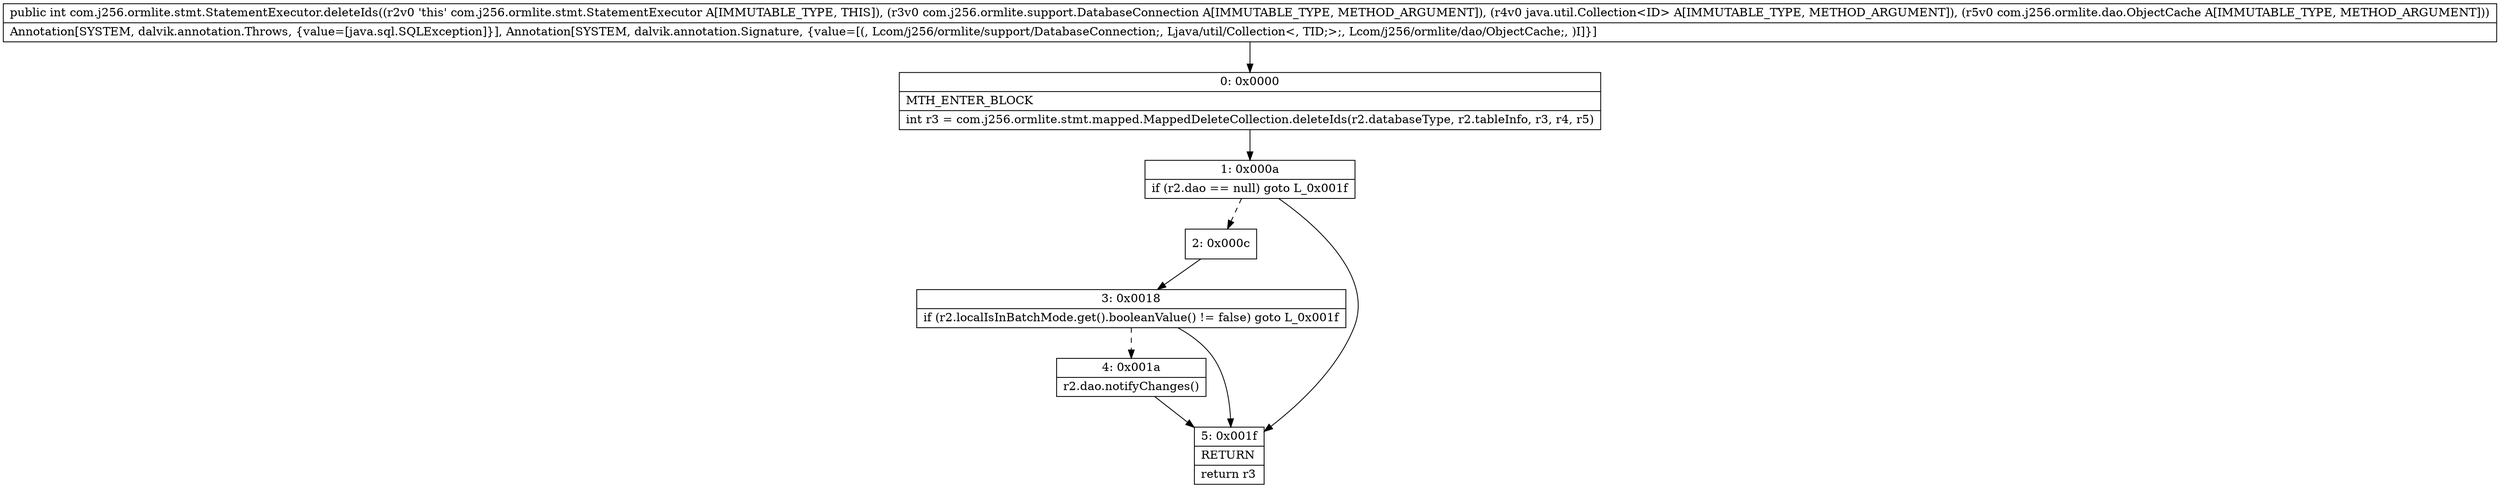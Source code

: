 digraph "CFG forcom.j256.ormlite.stmt.StatementExecutor.deleteIds(Lcom\/j256\/ormlite\/support\/DatabaseConnection;Ljava\/util\/Collection;Lcom\/j256\/ormlite\/dao\/ObjectCache;)I" {
Node_0 [shape=record,label="{0\:\ 0x0000|MTH_ENTER_BLOCK\l|int r3 = com.j256.ormlite.stmt.mapped.MappedDeleteCollection.deleteIds(r2.databaseType, r2.tableInfo, r3, r4, r5)\l}"];
Node_1 [shape=record,label="{1\:\ 0x000a|if (r2.dao == null) goto L_0x001f\l}"];
Node_2 [shape=record,label="{2\:\ 0x000c}"];
Node_3 [shape=record,label="{3\:\ 0x0018|if (r2.localIsInBatchMode.get().booleanValue() != false) goto L_0x001f\l}"];
Node_4 [shape=record,label="{4\:\ 0x001a|r2.dao.notifyChanges()\l}"];
Node_5 [shape=record,label="{5\:\ 0x001f|RETURN\l|return r3\l}"];
MethodNode[shape=record,label="{public int com.j256.ormlite.stmt.StatementExecutor.deleteIds((r2v0 'this' com.j256.ormlite.stmt.StatementExecutor A[IMMUTABLE_TYPE, THIS]), (r3v0 com.j256.ormlite.support.DatabaseConnection A[IMMUTABLE_TYPE, METHOD_ARGUMENT]), (r4v0 java.util.Collection\<ID\> A[IMMUTABLE_TYPE, METHOD_ARGUMENT]), (r5v0 com.j256.ormlite.dao.ObjectCache A[IMMUTABLE_TYPE, METHOD_ARGUMENT]))  | Annotation[SYSTEM, dalvik.annotation.Throws, \{value=[java.sql.SQLException]\}], Annotation[SYSTEM, dalvik.annotation.Signature, \{value=[(, Lcom\/j256\/ormlite\/support\/DatabaseConnection;, Ljava\/util\/Collection\<, TID;\>;, Lcom\/j256\/ormlite\/dao\/ObjectCache;, )I]\}]\l}"];
MethodNode -> Node_0;
Node_0 -> Node_1;
Node_1 -> Node_2[style=dashed];
Node_1 -> Node_5;
Node_2 -> Node_3;
Node_3 -> Node_4[style=dashed];
Node_3 -> Node_5;
Node_4 -> Node_5;
}

